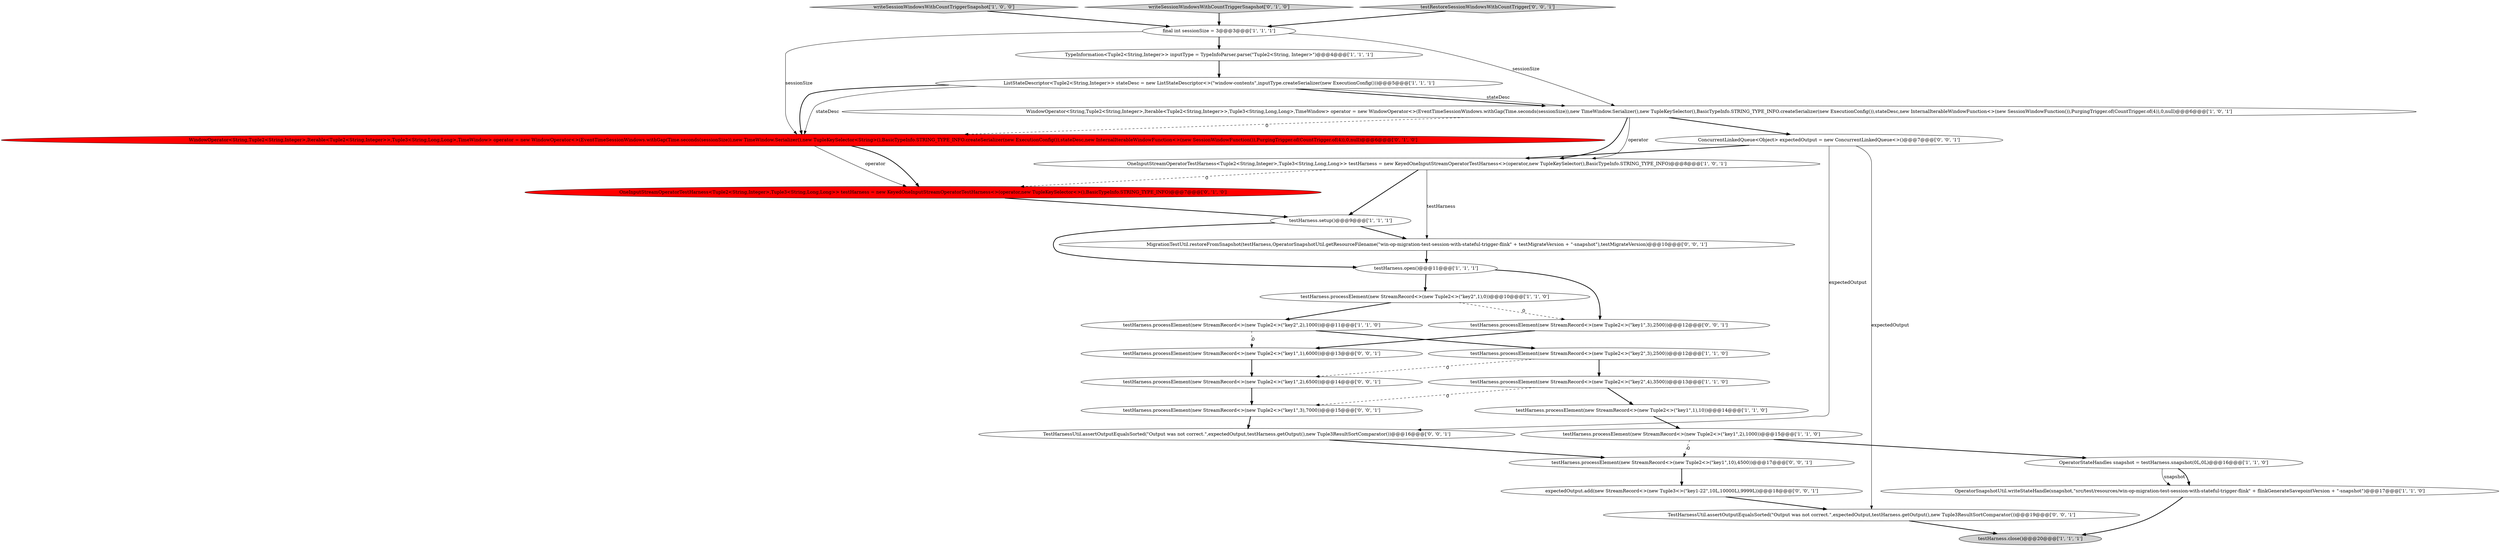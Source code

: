 digraph {
7 [style = filled, label = "testHarness.open()@@@11@@@['1', '1', '1']", fillcolor = white, shape = ellipse image = "AAA0AAABBB1BBB"];
18 [style = filled, label = "OneInputStreamOperatorTestHarness<Tuple2<String,Integer>,Tuple3<String,Long,Long>> testHarness = new KeyedOneInputStreamOperatorTestHarness<>(operator,new TupleKeySelector<>(),BasicTypeInfo.STRING_TYPE_INFO)@@@7@@@['0', '1', '0']", fillcolor = red, shape = ellipse image = "AAA1AAABBB2BBB"];
0 [style = filled, label = "OneInputStreamOperatorTestHarness<Tuple2<String,Integer>,Tuple3<String,Long,Long>> testHarness = new KeyedOneInputStreamOperatorTestHarness<>(operator,new TupleKeySelector(),BasicTypeInfo.STRING_TYPE_INFO)@@@8@@@['1', '0', '1']", fillcolor = white, shape = ellipse image = "AAA0AAABBB1BBB"];
30 [style = filled, label = "TestHarnessUtil.assertOutputEqualsSorted(\"Output was not correct.\",expectedOutput,testHarness.getOutput(),new Tuple3ResultSortComparator())@@@19@@@['0', '0', '1']", fillcolor = white, shape = ellipse image = "AAA0AAABBB3BBB"];
27 [style = filled, label = "testHarness.processElement(new StreamRecord<>(new Tuple2<>(\"key1\",2),6500))@@@14@@@['0', '0', '1']", fillcolor = white, shape = ellipse image = "AAA0AAABBB3BBB"];
1 [style = filled, label = "writeSessionWindowsWithCountTriggerSnapshot['1', '0', '0']", fillcolor = lightgray, shape = diamond image = "AAA0AAABBB1BBB"];
21 [style = filled, label = "testHarness.processElement(new StreamRecord<>(new Tuple2<>(\"key1\",3),7000))@@@15@@@['0', '0', '1']", fillcolor = white, shape = ellipse image = "AAA0AAABBB3BBB"];
9 [style = filled, label = "testHarness.setup()@@@9@@@['1', '1', '1']", fillcolor = white, shape = ellipse image = "AAA0AAABBB1BBB"];
19 [style = filled, label = "writeSessionWindowsWithCountTriggerSnapshot['0', '1', '0']", fillcolor = lightgray, shape = diamond image = "AAA0AAABBB2BBB"];
5 [style = filled, label = "testHarness.processElement(new StreamRecord<>(new Tuple2<>(\"key1\",1),10))@@@14@@@['1', '1', '0']", fillcolor = white, shape = ellipse image = "AAA0AAABBB1BBB"];
6 [style = filled, label = "testHarness.processElement(new StreamRecord<>(new Tuple2<>(\"key2\",2),1000))@@@11@@@['1', '1', '0']", fillcolor = white, shape = ellipse image = "AAA0AAABBB1BBB"];
16 [style = filled, label = "testHarness.processElement(new StreamRecord<>(new Tuple2<>(\"key2\",4),3500))@@@13@@@['1', '1', '0']", fillcolor = white, shape = ellipse image = "AAA0AAABBB1BBB"];
24 [style = filled, label = "testHarness.processElement(new StreamRecord<>(new Tuple2<>(\"key1\",10),4500))@@@17@@@['0', '0', '1']", fillcolor = white, shape = ellipse image = "AAA0AAABBB3BBB"];
3 [style = filled, label = "ListStateDescriptor<Tuple2<String,Integer>> stateDesc = new ListStateDescriptor<>(\"window-contents\",inputType.createSerializer(new ExecutionConfig()))@@@5@@@['1', '1', '1']", fillcolor = white, shape = ellipse image = "AAA0AAABBB1BBB"];
20 [style = filled, label = "testHarness.processElement(new StreamRecord<>(new Tuple2<>(\"key1\",1),6000))@@@13@@@['0', '0', '1']", fillcolor = white, shape = ellipse image = "AAA0AAABBB3BBB"];
12 [style = filled, label = "WindowOperator<String,Tuple2<String,Integer>,Iterable<Tuple2<String,Integer>>,Tuple3<String,Long,Long>,TimeWindow> operator = new WindowOperator<>(EventTimeSessionWindows.withGap(Time.seconds(sessionSize)),new TimeWindow.Serializer(),new TupleKeySelector(),BasicTypeInfo.STRING_TYPE_INFO.createSerializer(new ExecutionConfig()),stateDesc,new InternalIterableWindowFunction<>(new SessionWindowFunction()),PurgingTrigger.of(CountTrigger.of(4)),0,null)@@@6@@@['1', '0', '1']", fillcolor = white, shape = ellipse image = "AAA0AAABBB1BBB"];
29 [style = filled, label = "testHarness.processElement(new StreamRecord<>(new Tuple2<>(\"key1\",3),2500))@@@12@@@['0', '0', '1']", fillcolor = white, shape = ellipse image = "AAA0AAABBB3BBB"];
22 [style = filled, label = "expectedOutput.add(new StreamRecord<>(new Tuple3<>(\"key1-22\",10L,10000L),9999L))@@@18@@@['0', '0', '1']", fillcolor = white, shape = ellipse image = "AAA0AAABBB3BBB"];
2 [style = filled, label = "testHarness.processElement(new StreamRecord<>(new Tuple2<>(\"key2\",1),0))@@@10@@@['1', '1', '0']", fillcolor = white, shape = ellipse image = "AAA0AAABBB1BBB"];
15 [style = filled, label = "OperatorStateHandles snapshot = testHarness.snapshot(0L,0L)@@@16@@@['1', '1', '0']", fillcolor = white, shape = ellipse image = "AAA0AAABBB1BBB"];
17 [style = filled, label = "WindowOperator<String,Tuple2<String,Integer>,Iterable<Tuple2<String,Integer>>,Tuple3<String,Long,Long>,TimeWindow> operator = new WindowOperator<>(EventTimeSessionWindows.withGap(Time.seconds(sessionSize)),new TimeWindow.Serializer(),new TupleKeySelector<String>(),BasicTypeInfo.STRING_TYPE_INFO.createSerializer(new ExecutionConfig()),stateDesc,new InternalIterableWindowFunction<>(new SessionWindowFunction()),PurgingTrigger.of(CountTrigger.of(4)),0,null)@@@6@@@['0', '1', '0']", fillcolor = red, shape = ellipse image = "AAA1AAABBB2BBB"];
25 [style = filled, label = "TestHarnessUtil.assertOutputEqualsSorted(\"Output was not correct.\",expectedOutput,testHarness.getOutput(),new Tuple3ResultSortComparator())@@@16@@@['0', '0', '1']", fillcolor = white, shape = ellipse image = "AAA0AAABBB3BBB"];
13 [style = filled, label = "final int sessionSize = 3@@@3@@@['1', '1', '1']", fillcolor = white, shape = ellipse image = "AAA0AAABBB1BBB"];
26 [style = filled, label = "testRestoreSessionWindowsWithCountTrigger['0', '0', '1']", fillcolor = lightgray, shape = diamond image = "AAA0AAABBB3BBB"];
4 [style = filled, label = "testHarness.close()@@@20@@@['1', '1', '1']", fillcolor = lightgray, shape = ellipse image = "AAA0AAABBB1BBB"];
14 [style = filled, label = "TypeInformation<Tuple2<String,Integer>> inputType = TypeInfoParser.parse(\"Tuple2<String, Integer>\")@@@4@@@['1', '1', '1']", fillcolor = white, shape = ellipse image = "AAA0AAABBB1BBB"];
8 [style = filled, label = "testHarness.processElement(new StreamRecord<>(new Tuple2<>(\"key2\",3),2500))@@@12@@@['1', '1', '0']", fillcolor = white, shape = ellipse image = "AAA0AAABBB1BBB"];
23 [style = filled, label = "MigrationTestUtil.restoreFromSnapshot(testHarness,OperatorSnapshotUtil.getResourceFilename(\"win-op-migration-test-session-with-stateful-trigger-flink\" + testMigrateVersion + \"-snapshot\"),testMigrateVersion)@@@10@@@['0', '0', '1']", fillcolor = white, shape = ellipse image = "AAA0AAABBB3BBB"];
10 [style = filled, label = "OperatorSnapshotUtil.writeStateHandle(snapshot,\"src/test/resources/win-op-migration-test-session-with-stateful-trigger-flink\" + flinkGenerateSavepointVersion + \"-snapshot\")@@@17@@@['1', '1', '0']", fillcolor = white, shape = ellipse image = "AAA0AAABBB1BBB"];
28 [style = filled, label = "ConcurrentLinkedQueue<Object> expectedOutput = new ConcurrentLinkedQueue<>()@@@7@@@['0', '0', '1']", fillcolor = white, shape = ellipse image = "AAA0AAABBB3BBB"];
11 [style = filled, label = "testHarness.processElement(new StreamRecord<>(new Tuple2<>(\"key1\",2),1000))@@@15@@@['1', '1', '0']", fillcolor = white, shape = ellipse image = "AAA0AAABBB1BBB"];
15->10 [style = solid, label="snapshot"];
14->3 [style = bold, label=""];
8->16 [style = bold, label=""];
0->9 [style = bold, label=""];
15->10 [style = bold, label=""];
12->28 [style = bold, label=""];
0->23 [style = solid, label="testHarness"];
6->20 [style = dashed, label="0"];
2->6 [style = bold, label=""];
12->0 [style = solid, label="operator"];
17->18 [style = solid, label="operator"];
12->17 [style = dashed, label="0"];
13->12 [style = solid, label="sessionSize"];
3->12 [style = bold, label=""];
21->25 [style = bold, label=""];
9->7 [style = bold, label=""];
24->22 [style = bold, label=""];
12->0 [style = bold, label=""];
16->21 [style = dashed, label="0"];
1->13 [style = bold, label=""];
22->30 [style = bold, label=""];
26->13 [style = bold, label=""];
11->15 [style = bold, label=""];
28->25 [style = solid, label="expectedOutput"];
20->27 [style = bold, label=""];
9->23 [style = bold, label=""];
28->0 [style = bold, label=""];
25->24 [style = bold, label=""];
29->20 [style = bold, label=""];
19->13 [style = bold, label=""];
13->17 [style = solid, label="sessionSize"];
28->30 [style = solid, label="expectedOutput"];
7->2 [style = bold, label=""];
30->4 [style = bold, label=""];
2->29 [style = dashed, label="0"];
6->8 [style = bold, label=""];
11->24 [style = dashed, label="0"];
18->9 [style = bold, label=""];
10->4 [style = bold, label=""];
16->5 [style = bold, label=""];
0->18 [style = dashed, label="0"];
3->17 [style = bold, label=""];
8->27 [style = dashed, label="0"];
3->17 [style = solid, label="stateDesc"];
5->11 [style = bold, label=""];
23->7 [style = bold, label=""];
27->21 [style = bold, label=""];
13->14 [style = bold, label=""];
3->12 [style = solid, label="stateDesc"];
17->18 [style = bold, label=""];
7->29 [style = bold, label=""];
}
